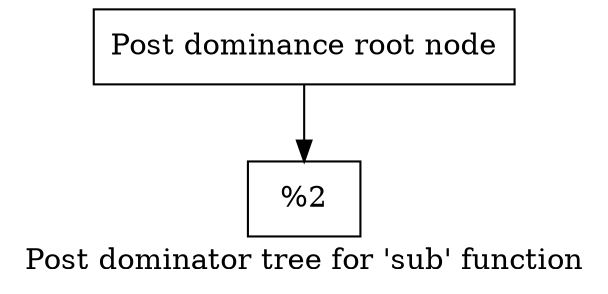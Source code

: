digraph "Post dominator tree for 'sub' function" {
	label="Post dominator tree for 'sub' function";

	Node0x562b43377ac0 [shape=record,label="{Post dominance root node}"];
	Node0x562b43377ac0 -> Node0x562b43377990;
	Node0x562b43377990 [shape=record,label="{%2 }"];
}
